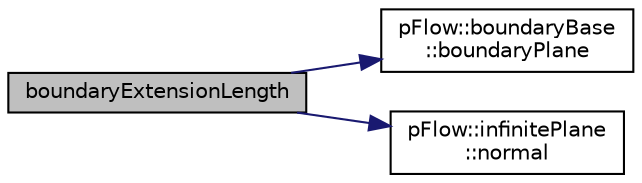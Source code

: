 digraph "boundaryExtensionLength"
{
 // LATEX_PDF_SIZE
  edge [fontname="Helvetica",fontsize="10",labelfontname="Helvetica",labelfontsize="10"];
  node [fontname="Helvetica",fontsize="10",shape=record];
  rankdir="LR";
  Node1 [label="boundaryExtensionLength",height=0.2,width=0.4,color="black", fillcolor="grey75", style="filled", fontcolor="black",tooltip="The extention length (in vector form) for the boundary as required by each boundary type."];
  Node1 -> Node2 [color="midnightblue",fontsize="10",style="solid",fontname="Helvetica"];
  Node2 [label="pFlow::boundaryBase\l::boundaryPlane",height=0.2,width=0.4,color="black", fillcolor="white", style="filled",URL="$classpFlow_1_1boundaryBase.html#a2586c9f69a398fb3f03b180a1492c920",tooltip="the actual boundary plane of this boundary"];
  Node1 -> Node3 [color="midnightblue",fontsize="10",style="solid",fontname="Helvetica"];
  Node3 [label="pFlow::infinitePlane\l::normal",height=0.2,width=0.4,color="black", fillcolor="white", style="filled",URL="$classpFlow_1_1infinitePlane.html#af6a316b3df6a0d9a704387ae39007746",tooltip=" "];
}
